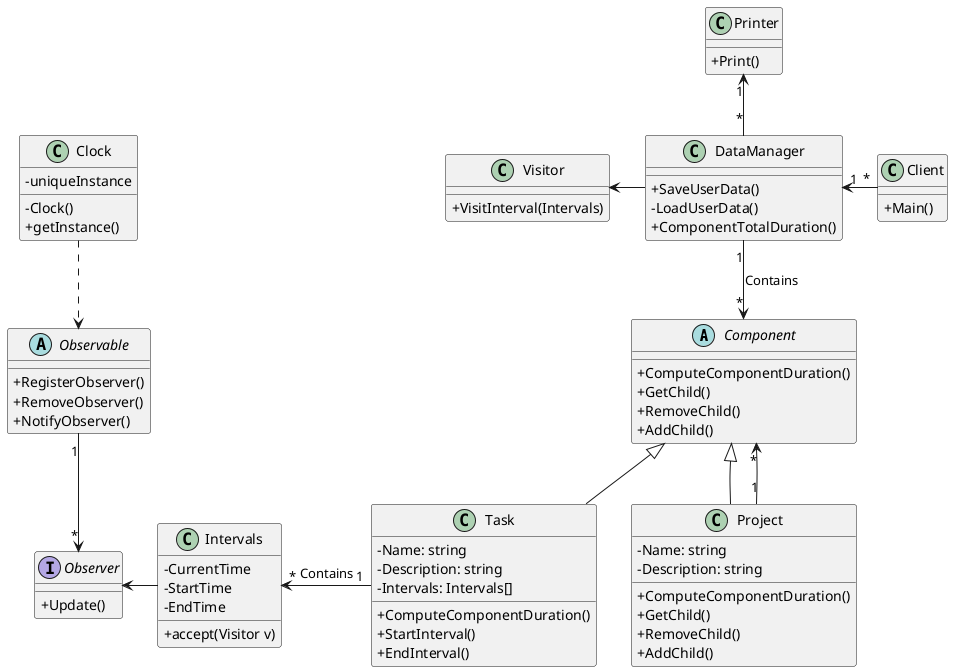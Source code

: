 @startuml 

skinparam classAttributeIconSize 0
skinparam linetype polyline

abstract class Component {
+ ComputeComponentDuration()
+ GetChild()
+ RemoveChild()
+ AddChild()
}

class Project extends Component {
- Name: string
- Description: string
+ ComputeComponentDuration()
+ GetChild()
+ RemoveChild()
+ AddChild()
}

class Visitor{
+ VisitInterval(Intervals)
}

class Task extends Component {
- Name: string
- Description: string
- Intervals: Intervals[]
+ ComputeComponentDuration()
+ StartInterval()
+ EndInterval()
}

class Intervals {
- CurrentTime
- StartTime
- EndTime
+accept(Visitor v)
}

Interface Observer{
+ Update()
}

abstract class Observable {
+ RegisterObserver()
+ RemoveObserver()
+ NotifyObserver()
}

class Clock {
- uniqueInstance
- Clock()
+ getInstance()
}

class Client{
+ Main()
}

class DataManager{  
+ SaveUserData()
- LoadUserData()
+ ComponentTotalDuration()
}

Class Printer{
+ Print()
}

Visitor <-right- DataManager
DataManager "1" -down-> "*" Component: Contains
Project "1" --> "*" Component
Client "*" -left-> "1" DataManager
Task "1" -left-> "*" Intervals:Contains
Clock .down.> Observable
Observable "1" -Down-> "*" Observer
Intervals -left-> Observer
DataManager "*" -up-> "1" Printer
Task -[hidden]right-> Project

@enduml